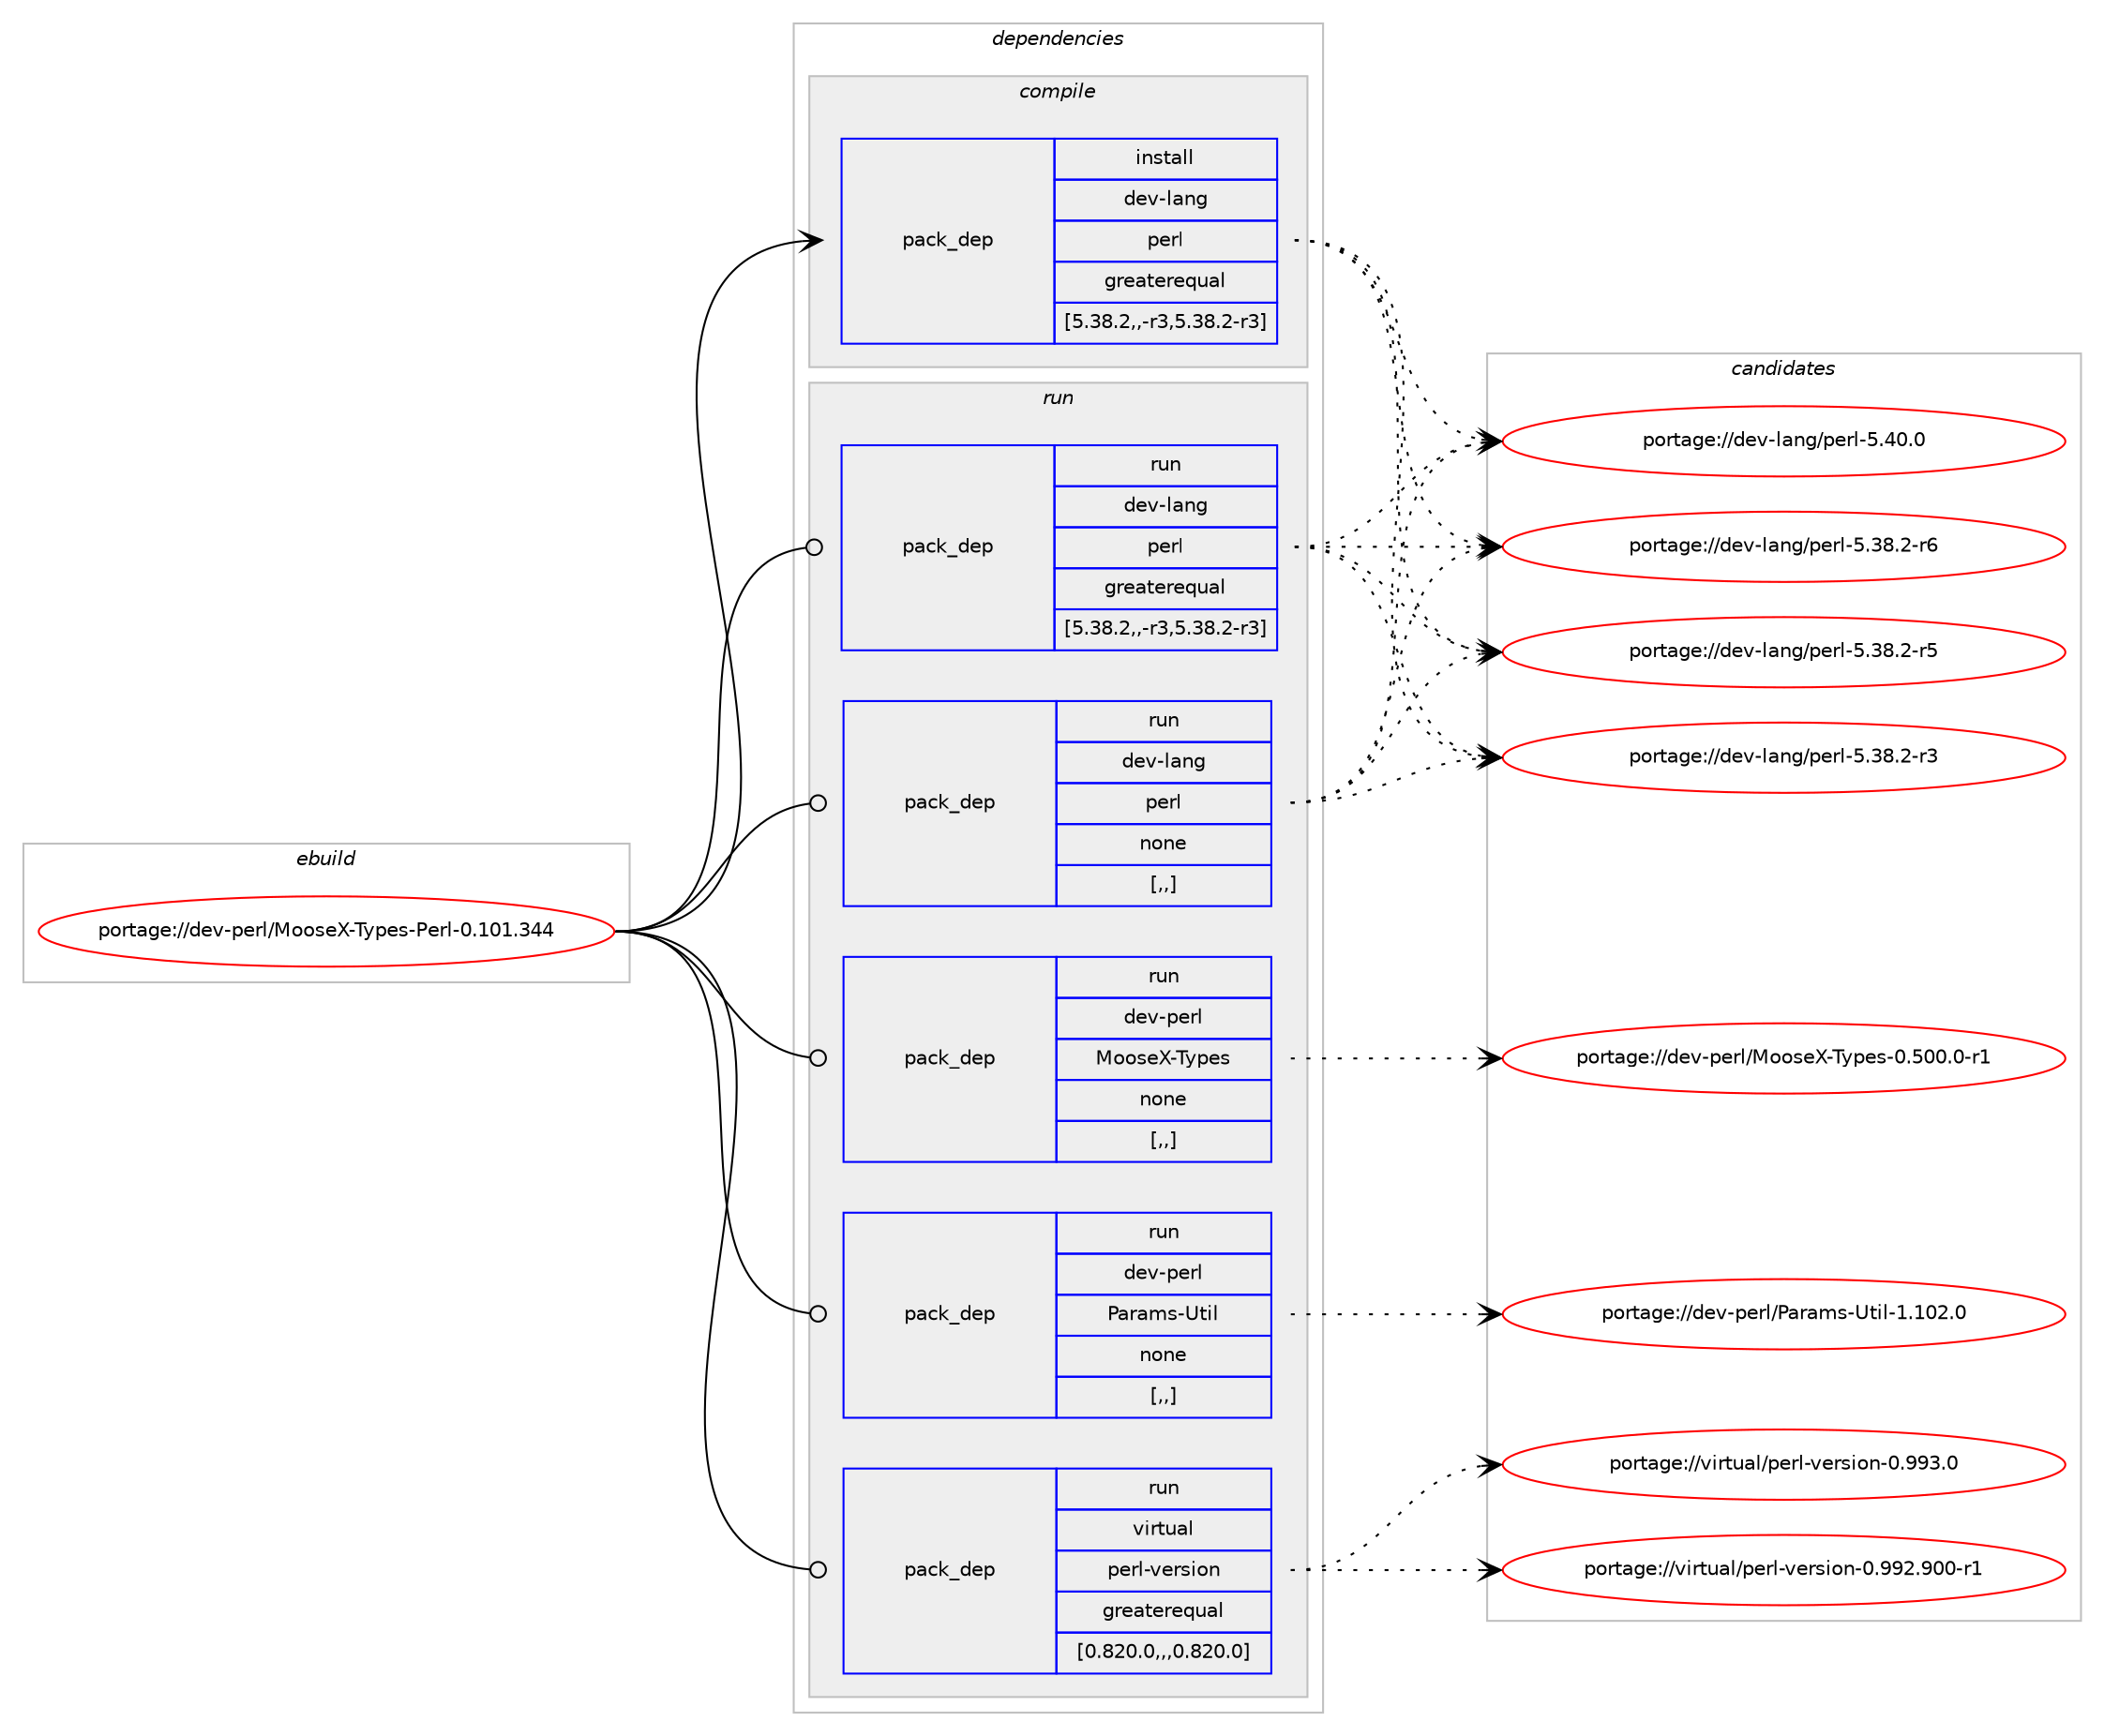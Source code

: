 digraph prolog {

# *************
# Graph options
# *************

newrank=true;
concentrate=true;
compound=true;
graph [rankdir=LR,fontname=Helvetica,fontsize=10,ranksep=1.5];#, ranksep=2.5, nodesep=0.2];
edge  [arrowhead=vee];
node  [fontname=Helvetica,fontsize=10];

# **********
# The ebuild
# **********

subgraph cluster_leftcol {
color=gray;
label=<<i>ebuild</i>>;
id [label="portage://dev-perl/MooseX-Types-Perl-0.101.344", color=red, width=4, href="../dev-perl/MooseX-Types-Perl-0.101.344.svg"];
}

# ****************
# The dependencies
# ****************

subgraph cluster_midcol {
color=gray;
label=<<i>dependencies</i>>;
subgraph cluster_compile {
fillcolor="#eeeeee";
style=filled;
label=<<i>compile</i>>;
subgraph pack102889 {
dependency134181 [label=<<TABLE BORDER="0" CELLBORDER="1" CELLSPACING="0" CELLPADDING="4" WIDTH="220"><TR><TD ROWSPAN="6" CELLPADDING="30">pack_dep</TD></TR><TR><TD WIDTH="110">install</TD></TR><TR><TD>dev-lang</TD></TR><TR><TD>perl</TD></TR><TR><TD>greaterequal</TD></TR><TR><TD>[5.38.2,,-r3,5.38.2-r3]</TD></TR></TABLE>>, shape=none, color=blue];
}
id:e -> dependency134181:w [weight=20,style="solid",arrowhead="vee"];
}
subgraph cluster_compileandrun {
fillcolor="#eeeeee";
style=filled;
label=<<i>compile and run</i>>;
}
subgraph cluster_run {
fillcolor="#eeeeee";
style=filled;
label=<<i>run</i>>;
subgraph pack102890 {
dependency134182 [label=<<TABLE BORDER="0" CELLBORDER="1" CELLSPACING="0" CELLPADDING="4" WIDTH="220"><TR><TD ROWSPAN="6" CELLPADDING="30">pack_dep</TD></TR><TR><TD WIDTH="110">run</TD></TR><TR><TD>dev-lang</TD></TR><TR><TD>perl</TD></TR><TR><TD>greaterequal</TD></TR><TR><TD>[5.38.2,,-r3,5.38.2-r3]</TD></TR></TABLE>>, shape=none, color=blue];
}
id:e -> dependency134182:w [weight=20,style="solid",arrowhead="odot"];
subgraph pack102891 {
dependency134183 [label=<<TABLE BORDER="0" CELLBORDER="1" CELLSPACING="0" CELLPADDING="4" WIDTH="220"><TR><TD ROWSPAN="6" CELLPADDING="30">pack_dep</TD></TR><TR><TD WIDTH="110">run</TD></TR><TR><TD>dev-lang</TD></TR><TR><TD>perl</TD></TR><TR><TD>none</TD></TR><TR><TD>[,,]</TD></TR></TABLE>>, shape=none, color=blue];
}
id:e -> dependency134183:w [weight=20,style="solid",arrowhead="odot"];
subgraph pack102892 {
dependency134184 [label=<<TABLE BORDER="0" CELLBORDER="1" CELLSPACING="0" CELLPADDING="4" WIDTH="220"><TR><TD ROWSPAN="6" CELLPADDING="30">pack_dep</TD></TR><TR><TD WIDTH="110">run</TD></TR><TR><TD>dev-perl</TD></TR><TR><TD>MooseX-Types</TD></TR><TR><TD>none</TD></TR><TR><TD>[,,]</TD></TR></TABLE>>, shape=none, color=blue];
}
id:e -> dependency134184:w [weight=20,style="solid",arrowhead="odot"];
subgraph pack102893 {
dependency134185 [label=<<TABLE BORDER="0" CELLBORDER="1" CELLSPACING="0" CELLPADDING="4" WIDTH="220"><TR><TD ROWSPAN="6" CELLPADDING="30">pack_dep</TD></TR><TR><TD WIDTH="110">run</TD></TR><TR><TD>dev-perl</TD></TR><TR><TD>Params-Util</TD></TR><TR><TD>none</TD></TR><TR><TD>[,,]</TD></TR></TABLE>>, shape=none, color=blue];
}
id:e -> dependency134185:w [weight=20,style="solid",arrowhead="odot"];
subgraph pack102894 {
dependency134186 [label=<<TABLE BORDER="0" CELLBORDER="1" CELLSPACING="0" CELLPADDING="4" WIDTH="220"><TR><TD ROWSPAN="6" CELLPADDING="30">pack_dep</TD></TR><TR><TD WIDTH="110">run</TD></TR><TR><TD>virtual</TD></TR><TR><TD>perl-version</TD></TR><TR><TD>greaterequal</TD></TR><TR><TD>[0.820.0,,,0.820.0]</TD></TR></TABLE>>, shape=none, color=blue];
}
id:e -> dependency134186:w [weight=20,style="solid",arrowhead="odot"];
}
}

# **************
# The candidates
# **************

subgraph cluster_choices {
rank=same;
color=gray;
label=<<i>candidates</i>>;

subgraph choice102889 {
color=black;
nodesep=1;
choice10010111845108971101034711210111410845534652484648 [label="portage://dev-lang/perl-5.40.0", color=red, width=4,href="../dev-lang/perl-5.40.0.svg"];
choice100101118451089711010347112101114108455346515646504511454 [label="portage://dev-lang/perl-5.38.2-r6", color=red, width=4,href="../dev-lang/perl-5.38.2-r6.svg"];
choice100101118451089711010347112101114108455346515646504511453 [label="portage://dev-lang/perl-5.38.2-r5", color=red, width=4,href="../dev-lang/perl-5.38.2-r5.svg"];
choice100101118451089711010347112101114108455346515646504511451 [label="portage://dev-lang/perl-5.38.2-r3", color=red, width=4,href="../dev-lang/perl-5.38.2-r3.svg"];
dependency134181:e -> choice10010111845108971101034711210111410845534652484648:w [style=dotted,weight="100"];
dependency134181:e -> choice100101118451089711010347112101114108455346515646504511454:w [style=dotted,weight="100"];
dependency134181:e -> choice100101118451089711010347112101114108455346515646504511453:w [style=dotted,weight="100"];
dependency134181:e -> choice100101118451089711010347112101114108455346515646504511451:w [style=dotted,weight="100"];
}
subgraph choice102890 {
color=black;
nodesep=1;
choice10010111845108971101034711210111410845534652484648 [label="portage://dev-lang/perl-5.40.0", color=red, width=4,href="../dev-lang/perl-5.40.0.svg"];
choice100101118451089711010347112101114108455346515646504511454 [label="portage://dev-lang/perl-5.38.2-r6", color=red, width=4,href="../dev-lang/perl-5.38.2-r6.svg"];
choice100101118451089711010347112101114108455346515646504511453 [label="portage://dev-lang/perl-5.38.2-r5", color=red, width=4,href="../dev-lang/perl-5.38.2-r5.svg"];
choice100101118451089711010347112101114108455346515646504511451 [label="portage://dev-lang/perl-5.38.2-r3", color=red, width=4,href="../dev-lang/perl-5.38.2-r3.svg"];
dependency134182:e -> choice10010111845108971101034711210111410845534652484648:w [style=dotted,weight="100"];
dependency134182:e -> choice100101118451089711010347112101114108455346515646504511454:w [style=dotted,weight="100"];
dependency134182:e -> choice100101118451089711010347112101114108455346515646504511453:w [style=dotted,weight="100"];
dependency134182:e -> choice100101118451089711010347112101114108455346515646504511451:w [style=dotted,weight="100"];
}
subgraph choice102891 {
color=black;
nodesep=1;
choice10010111845108971101034711210111410845534652484648 [label="portage://dev-lang/perl-5.40.0", color=red, width=4,href="../dev-lang/perl-5.40.0.svg"];
choice100101118451089711010347112101114108455346515646504511454 [label="portage://dev-lang/perl-5.38.2-r6", color=red, width=4,href="../dev-lang/perl-5.38.2-r6.svg"];
choice100101118451089711010347112101114108455346515646504511453 [label="portage://dev-lang/perl-5.38.2-r5", color=red, width=4,href="../dev-lang/perl-5.38.2-r5.svg"];
choice100101118451089711010347112101114108455346515646504511451 [label="portage://dev-lang/perl-5.38.2-r3", color=red, width=4,href="../dev-lang/perl-5.38.2-r3.svg"];
dependency134183:e -> choice10010111845108971101034711210111410845534652484648:w [style=dotted,weight="100"];
dependency134183:e -> choice100101118451089711010347112101114108455346515646504511454:w [style=dotted,weight="100"];
dependency134183:e -> choice100101118451089711010347112101114108455346515646504511453:w [style=dotted,weight="100"];
dependency134183:e -> choice100101118451089711010347112101114108455346515646504511451:w [style=dotted,weight="100"];
}
subgraph choice102892 {
color=black;
nodesep=1;
choice10010111845112101114108477711111111510188458412111210111545484653484846484511449 [label="portage://dev-perl/MooseX-Types-0.500.0-r1", color=red, width=4,href="../dev-perl/MooseX-Types-0.500.0-r1.svg"];
dependency134184:e -> choice10010111845112101114108477711111111510188458412111210111545484653484846484511449:w [style=dotted,weight="100"];
}
subgraph choice102893 {
color=black;
nodesep=1;
choice100101118451121011141084780971149710911545851161051084549464948504648 [label="portage://dev-perl/Params-Util-1.102.0", color=red, width=4,href="../dev-perl/Params-Util-1.102.0.svg"];
dependency134185:e -> choice100101118451121011141084780971149710911545851161051084549464948504648:w [style=dotted,weight="100"];
}
subgraph choice102894 {
color=black;
nodesep=1;
choice1181051141161179710847112101114108451181011141151051111104548465757514648 [label="portage://virtual/perl-version-0.993.0", color=red, width=4,href="../virtual/perl-version-0.993.0.svg"];
choice118105114116117971084711210111410845118101114115105111110454846575750465748484511449 [label="portage://virtual/perl-version-0.992.900-r1", color=red, width=4,href="../virtual/perl-version-0.992.900-r1.svg"];
dependency134186:e -> choice1181051141161179710847112101114108451181011141151051111104548465757514648:w [style=dotted,weight="100"];
dependency134186:e -> choice118105114116117971084711210111410845118101114115105111110454846575750465748484511449:w [style=dotted,weight="100"];
}
}

}
